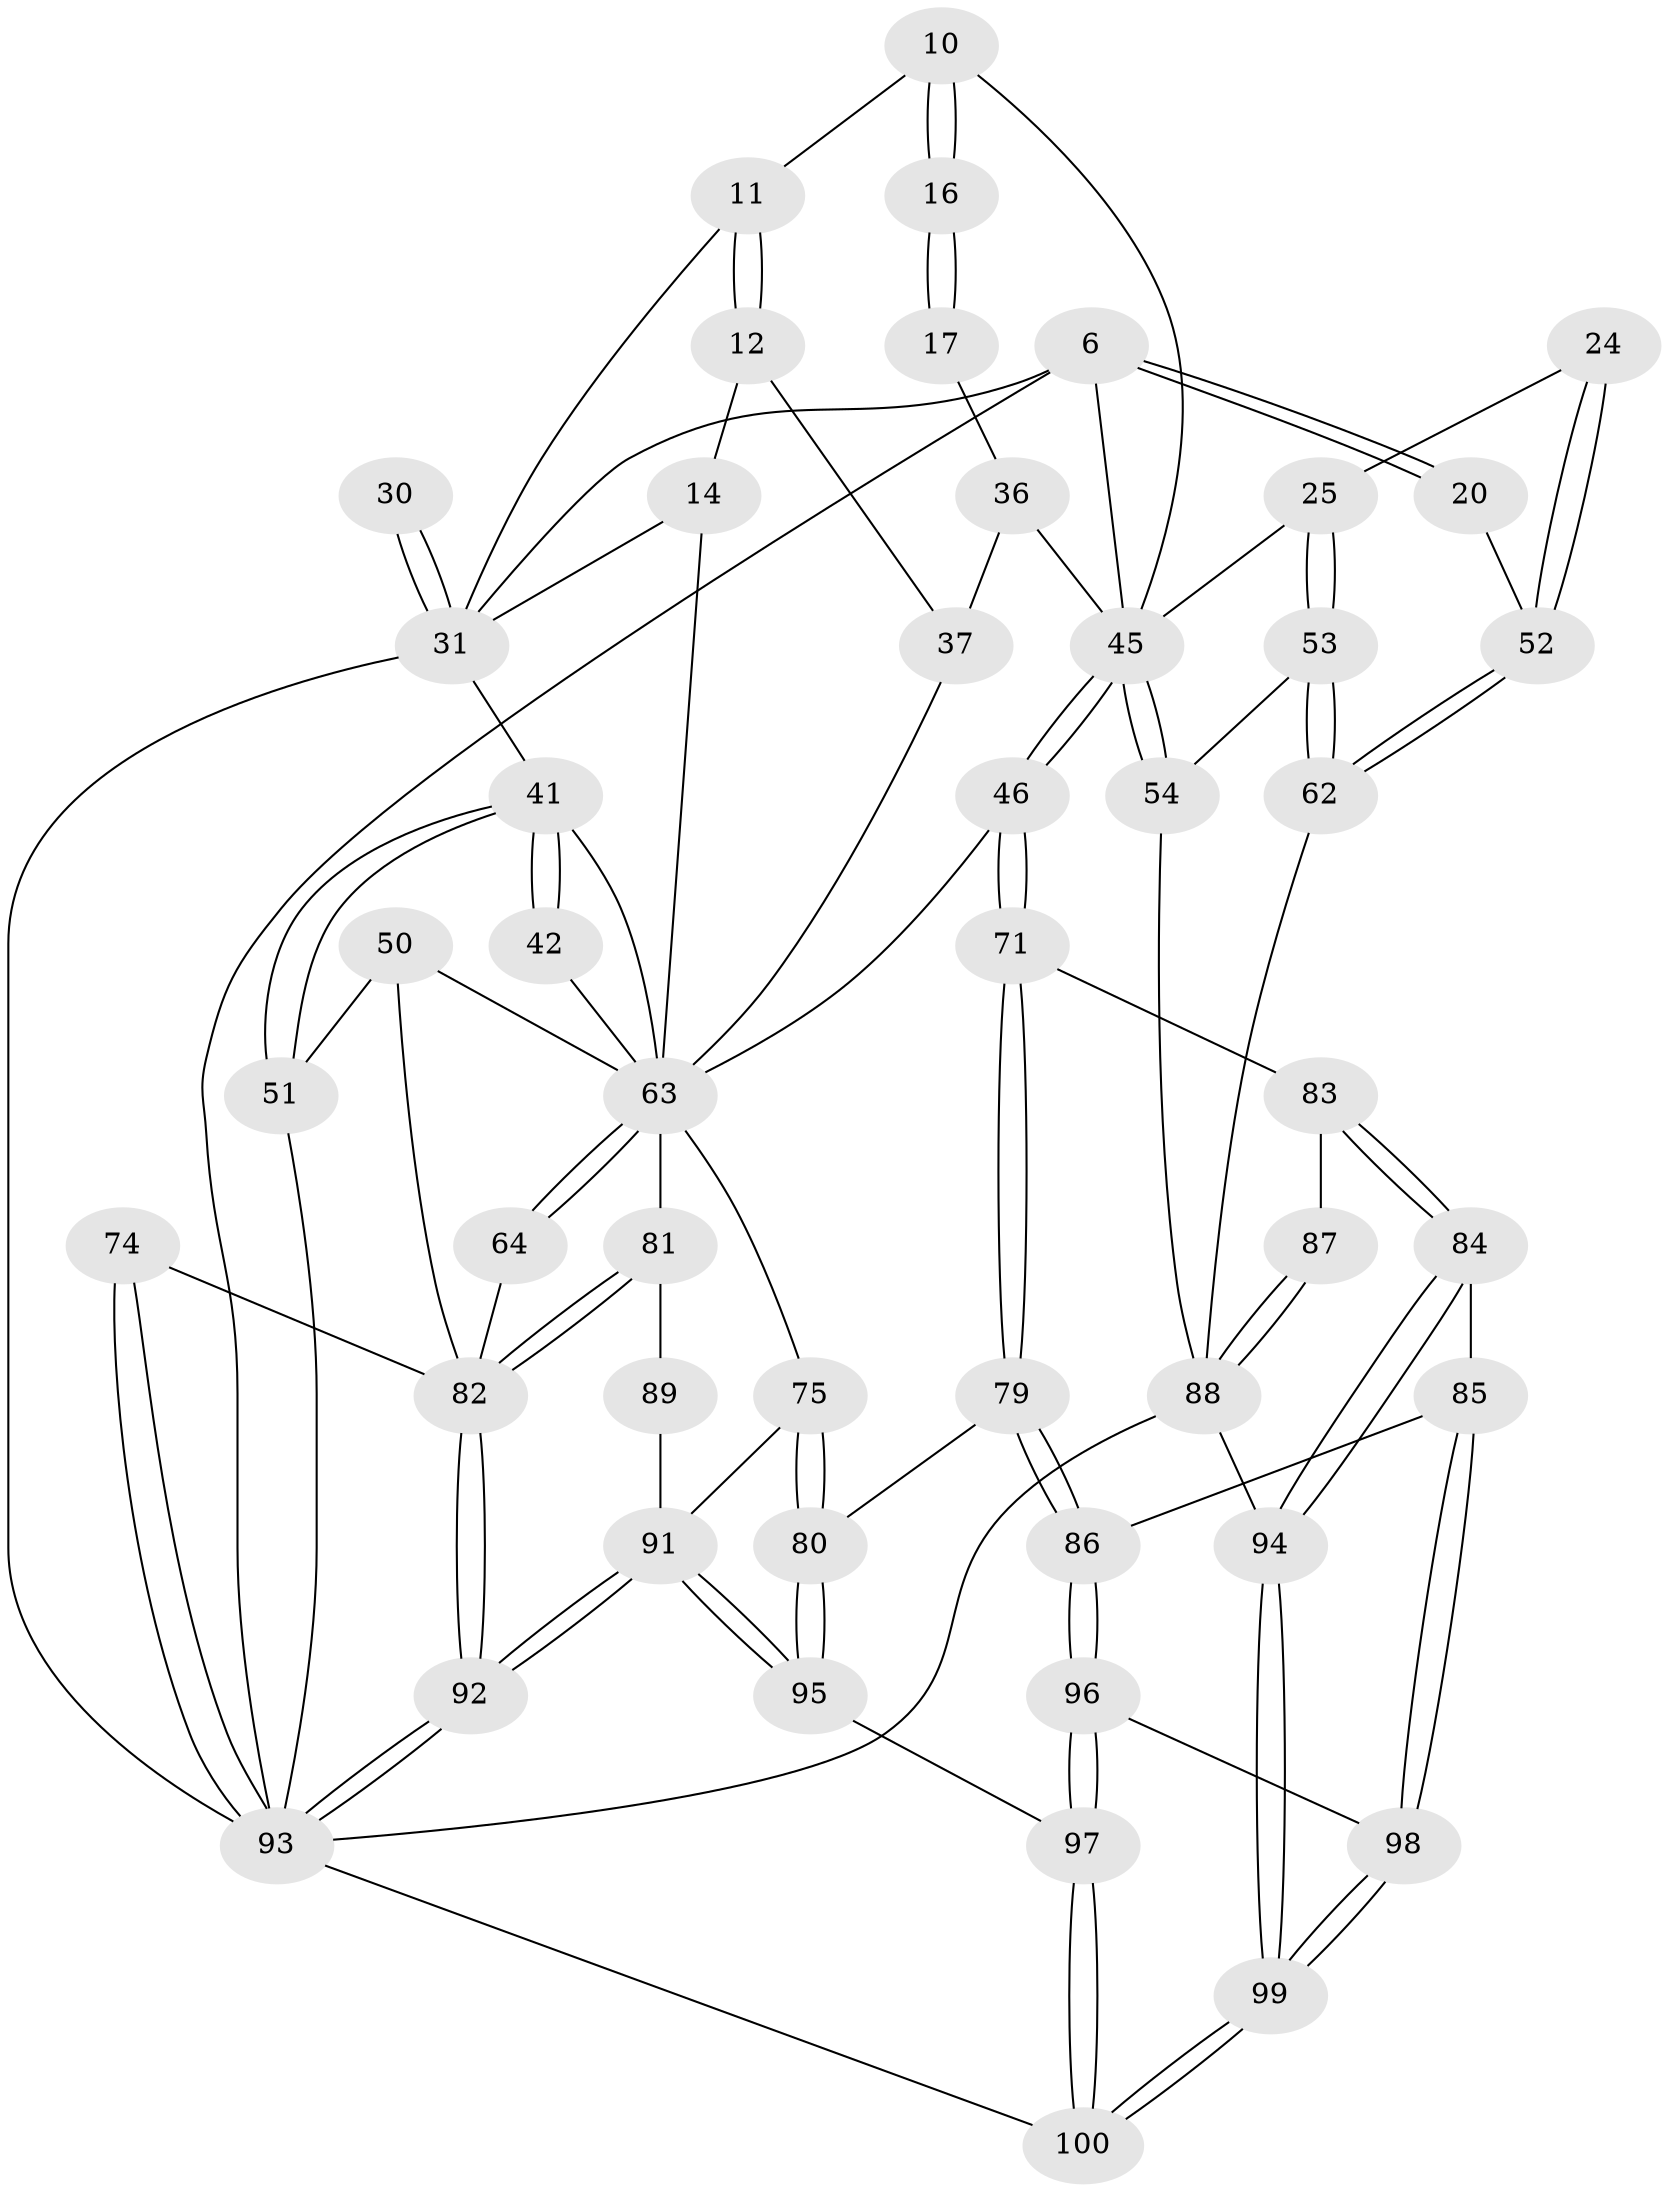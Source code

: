// original degree distribution, {3: 0.06, 6: 0.25, 5: 0.5, 4: 0.19}
// Generated by graph-tools (version 1.1) at 2025/05/03/04/25 22:05:46]
// undirected, 50 vertices, 116 edges
graph export_dot {
graph [start="1"]
  node [color=gray90,style=filled];
  6 [pos="+0.822735837087828+0.08625086991135247",super="+2"];
  10 [pos="+0.7022333873338413+0.04217210577728939",super="+9"];
  11 [pos="+0.6445800660350224+0"];
  12 [pos="+0.5882031454277045+0.09878055745624245"];
  14 [pos="+0.3376290919567785+0.08529242493046228",super="+13"];
  16 [pos="+0.7365965502454667+0.150442242626423"];
  17 [pos="+0.7350592881548111+0.15215200911322985"];
  20 [pos="+1+0"];
  24 [pos="+1+0.2936597242295039"];
  25 [pos="+0.9732445042716897+0.3071995200834508"];
  30 [pos="+0.11121993318091436+0.11455582164090168"];
  31 [pos="+0+0",super="+5+15"];
  36 [pos="+0.7061026083254607+0.29066108669239604",super="+28+18+29"];
  37 [pos="+0.6148324090163606+0.3168996366517395",super="+19"];
  41 [pos="+0+0.2951263376366252",super="+32+33+35"];
  42 [pos="+0.03670498752611155+0.2950868117571167"];
  45 [pos="+0.7839994799578885+0.4867150586228555",super="+27+26+23+8"];
  46 [pos="+0.7562049092676226+0.5053262705117374"];
  50 [pos="+0.06445991376558165+0.46693162901048907",super="+49"];
  51 [pos="+0+0.31603722955535934"];
  52 [pos="+1+0.27243384195463144",super="+22+21"];
  53 [pos="+0.9353415524737808+0.48887463395813824"];
  54 [pos="+0.8993330447633554+0.5240080542770045"];
  62 [pos="+1+0.4932387582173623"];
  63 [pos="+0.371002246006199+0.5289671363173261",super="+48+34+44"];
  64 [pos="+0.2934456346028822+0.5160731216670057",super="+56"];
  71 [pos="+0.7780431372118941+0.6142819385223641"];
  74 [pos="+0.09574102476180847+0.717307307769175",super="+67"];
  75 [pos="+0.6027191816156954+0.7400558882038573"];
  79 [pos="+0.6763721717008048+0.7698417537066193"];
  80 [pos="+0.618173576178529+0.7528966492725572"];
  81 [pos="+0.3398478483297229+0.7287034398469814",super="+78"];
  82 [pos="+0.24931207184829204+0.7522954123098199",super="+73+72+57+58"];
  83 [pos="+0.8438766725021632+0.7769920796605836",super="+70"];
  84 [pos="+0.8091736548559342+0.8121251177403052"];
  85 [pos="+0.7176525405219533+0.8050106438964928"];
  86 [pos="+0.67776877428103+0.7712005418582709"];
  87 [pos="+0.9630119336924733+0.7052830364212703",super="+69"];
  88 [pos="+1+0.765487725248422",super="+60+68"];
  89 [pos="+0.375805884485417+0.7673443544745034",super="+77"];
  91 [pos="+0.2802122081003379+1",super="+90+76"];
  92 [pos="+0.2577272265023431+1"];
  93 [pos="+0+1",super="+66+65"];
  94 [pos="+0.9021382464770261+0.9310839800997888"];
  95 [pos="+0.4149105360649017+1"];
  96 [pos="+0.5668059956208826+1"];
  97 [pos="+0.42120861799951126+1"];
  98 [pos="+0.7079531409806041+0.905323665655275"];
  99 [pos="+0.8372870066340652+1"];
  100 [pos="+0.8287613648681655+1"];
  6 -- 20 [weight=2];
  6 -- 20;
  6 -- 31;
  6 -- 45;
  6 -- 93;
  10 -- 11;
  10 -- 16 [weight=2];
  10 -- 16;
  10 -- 45;
  11 -- 12;
  11 -- 12;
  11 -- 31;
  12 -- 37;
  12 -- 14;
  14 -- 31;
  14 -- 63 [weight=2];
  16 -- 17;
  16 -- 17;
  17 -- 36 [weight=2];
  20 -- 52;
  24 -- 25;
  24 -- 52 [weight=2];
  24 -- 52;
  25 -- 53;
  25 -- 53;
  25 -- 45;
  30 -- 31 [weight=2];
  30 -- 31;
  31 -- 41;
  31 -- 93;
  36 -- 37 [weight=2];
  36 -- 45 [weight=2];
  37 -- 63;
  41 -- 42 [weight=2];
  41 -- 42;
  41 -- 51;
  41 -- 51;
  41 -- 63;
  42 -- 63;
  45 -- 46;
  45 -- 46;
  45 -- 54;
  45 -- 54;
  46 -- 71;
  46 -- 71;
  46 -- 63;
  50 -- 51;
  50 -- 82 [weight=2];
  50 -- 63;
  51 -- 93;
  52 -- 62;
  52 -- 62;
  53 -- 54;
  53 -- 62;
  53 -- 62;
  54 -- 88;
  62 -- 88;
  63 -- 64 [weight=2];
  63 -- 64;
  63 -- 75;
  63 -- 81;
  64 -- 82 [weight=2];
  71 -- 79;
  71 -- 79;
  71 -- 83;
  74 -- 93 [weight=2];
  74 -- 93;
  74 -- 82 [weight=2];
  75 -- 80;
  75 -- 80;
  75 -- 91;
  79 -- 80;
  79 -- 86;
  79 -- 86;
  80 -- 95;
  80 -- 95;
  81 -- 82;
  81 -- 82;
  81 -- 89 [weight=2];
  82 -- 92;
  82 -- 92;
  83 -- 84;
  83 -- 84;
  83 -- 87 [weight=2];
  84 -- 85;
  84 -- 94;
  84 -- 94;
  85 -- 86;
  85 -- 98;
  85 -- 98;
  86 -- 96;
  86 -- 96;
  87 -- 88 [weight=2];
  87 -- 88;
  88 -- 94;
  88 -- 93;
  89 -- 91 [weight=2];
  91 -- 92;
  91 -- 92;
  91 -- 95;
  91 -- 95;
  92 -- 93;
  92 -- 93;
  93 -- 100;
  94 -- 99;
  94 -- 99;
  95 -- 97;
  96 -- 97;
  96 -- 97;
  96 -- 98;
  97 -- 100;
  97 -- 100;
  98 -- 99;
  98 -- 99;
  99 -- 100;
  99 -- 100;
}
